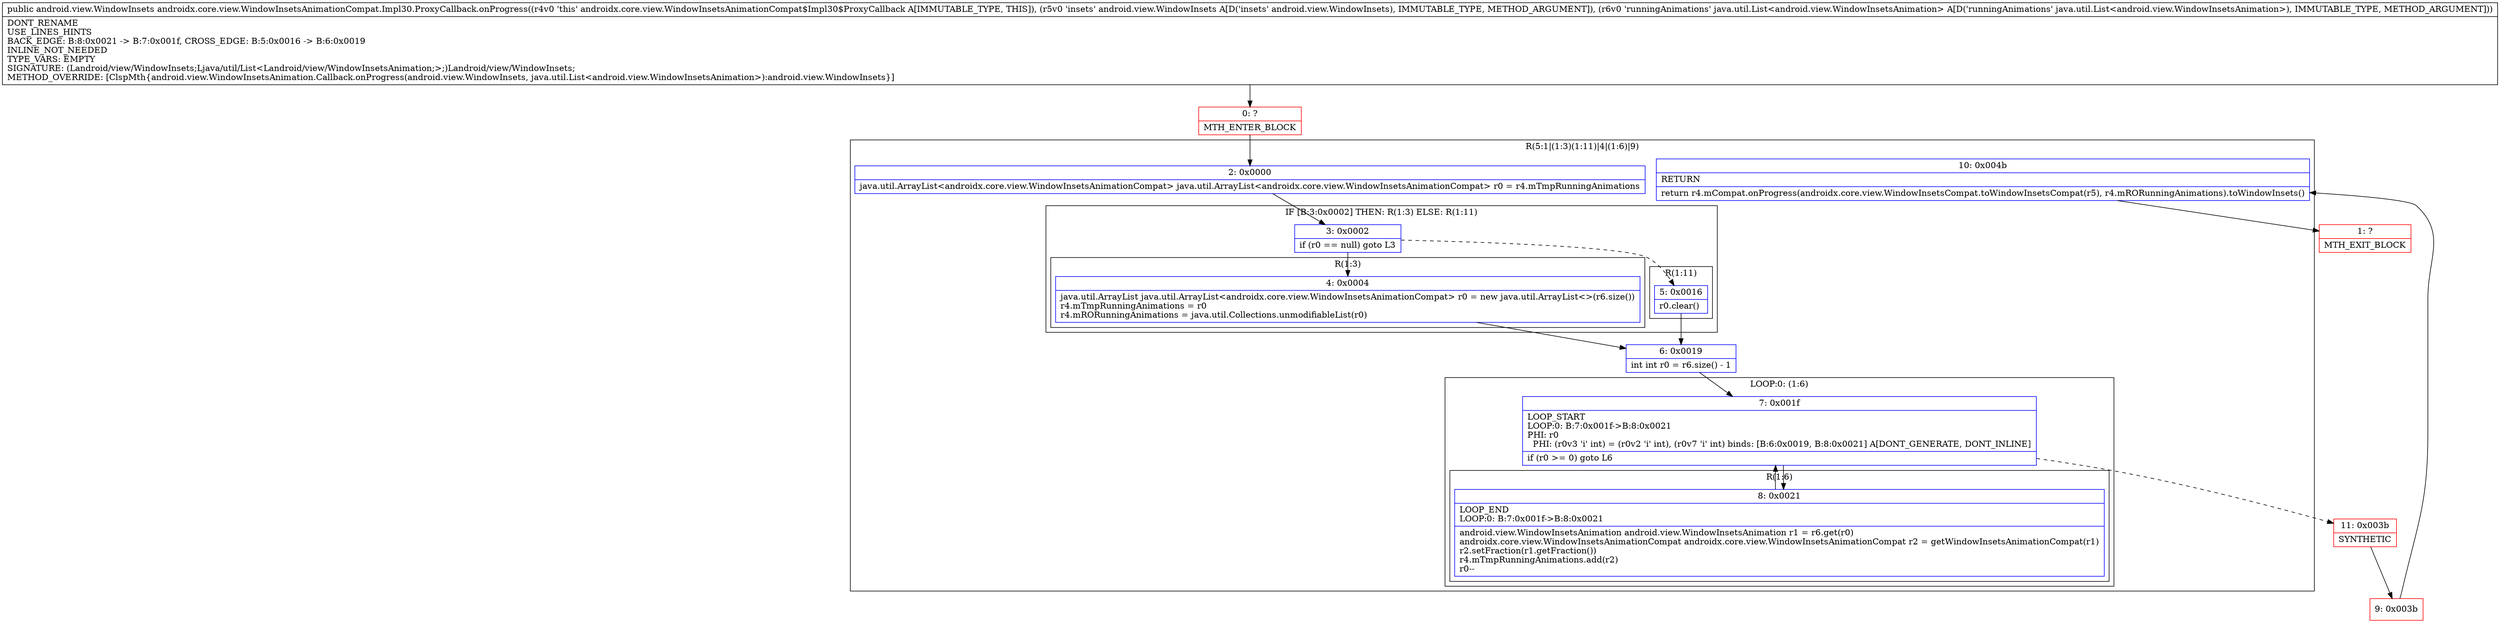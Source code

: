 digraph "CFG forandroidx.core.view.WindowInsetsAnimationCompat.Impl30.ProxyCallback.onProgress(Landroid\/view\/WindowInsets;Ljava\/util\/List;)Landroid\/view\/WindowInsets;" {
subgraph cluster_Region_2046216157 {
label = "R(5:1|(1:3)(1:11)|4|(1:6)|9)";
node [shape=record,color=blue];
Node_2 [shape=record,label="{2\:\ 0x0000|java.util.ArrayList\<androidx.core.view.WindowInsetsAnimationCompat\> java.util.ArrayList\<androidx.core.view.WindowInsetsAnimationCompat\> r0 = r4.mTmpRunningAnimations\l}"];
subgraph cluster_IfRegion_936950444 {
label = "IF [B:3:0x0002] THEN: R(1:3) ELSE: R(1:11)";
node [shape=record,color=blue];
Node_3 [shape=record,label="{3\:\ 0x0002|if (r0 == null) goto L3\l}"];
subgraph cluster_Region_1309527916 {
label = "R(1:3)";
node [shape=record,color=blue];
Node_4 [shape=record,label="{4\:\ 0x0004|java.util.ArrayList java.util.ArrayList\<androidx.core.view.WindowInsetsAnimationCompat\> r0 = new java.util.ArrayList\<\>(r6.size())\lr4.mTmpRunningAnimations = r0\lr4.mRORunningAnimations = java.util.Collections.unmodifiableList(r0)\l}"];
}
subgraph cluster_Region_221830298 {
label = "R(1:11)";
node [shape=record,color=blue];
Node_5 [shape=record,label="{5\:\ 0x0016|r0.clear()\l}"];
}
}
Node_6 [shape=record,label="{6\:\ 0x0019|int int r0 = r6.size() \- 1\l}"];
subgraph cluster_LoopRegion_1945499160 {
label = "LOOP:0: (1:6)";
node [shape=record,color=blue];
Node_7 [shape=record,label="{7\:\ 0x001f|LOOP_START\lLOOP:0: B:7:0x001f\-\>B:8:0x0021\lPHI: r0 \l  PHI: (r0v3 'i' int) = (r0v2 'i' int), (r0v7 'i' int) binds: [B:6:0x0019, B:8:0x0021] A[DONT_GENERATE, DONT_INLINE]\l|if (r0 \>= 0) goto L6\l}"];
subgraph cluster_Region_1014108052 {
label = "R(1:6)";
node [shape=record,color=blue];
Node_8 [shape=record,label="{8\:\ 0x0021|LOOP_END\lLOOP:0: B:7:0x001f\-\>B:8:0x0021\l|android.view.WindowInsetsAnimation android.view.WindowInsetsAnimation r1 = r6.get(r0)\landroidx.core.view.WindowInsetsAnimationCompat androidx.core.view.WindowInsetsAnimationCompat r2 = getWindowInsetsAnimationCompat(r1)\lr2.setFraction(r1.getFraction())\lr4.mTmpRunningAnimations.add(r2)\lr0\-\-\l}"];
}
}
Node_10 [shape=record,label="{10\:\ 0x004b|RETURN\l|return r4.mCompat.onProgress(androidx.core.view.WindowInsetsCompat.toWindowInsetsCompat(r5), r4.mRORunningAnimations).toWindowInsets()\l}"];
}
Node_0 [shape=record,color=red,label="{0\:\ ?|MTH_ENTER_BLOCK\l}"];
Node_11 [shape=record,color=red,label="{11\:\ 0x003b|SYNTHETIC\l}"];
Node_9 [shape=record,color=red,label="{9\:\ 0x003b}"];
Node_1 [shape=record,color=red,label="{1\:\ ?|MTH_EXIT_BLOCK\l}"];
MethodNode[shape=record,label="{public android.view.WindowInsets androidx.core.view.WindowInsetsAnimationCompat.Impl30.ProxyCallback.onProgress((r4v0 'this' androidx.core.view.WindowInsetsAnimationCompat$Impl30$ProxyCallback A[IMMUTABLE_TYPE, THIS]), (r5v0 'insets' android.view.WindowInsets A[D('insets' android.view.WindowInsets), IMMUTABLE_TYPE, METHOD_ARGUMENT]), (r6v0 'runningAnimations' java.util.List\<android.view.WindowInsetsAnimation\> A[D('runningAnimations' java.util.List\<android.view.WindowInsetsAnimation\>), IMMUTABLE_TYPE, METHOD_ARGUMENT]))  | DONT_RENAME\lUSE_LINES_HINTS\lBACK_EDGE: B:8:0x0021 \-\> B:7:0x001f, CROSS_EDGE: B:5:0x0016 \-\> B:6:0x0019\lINLINE_NOT_NEEDED\lTYPE_VARS: EMPTY\lSIGNATURE: (Landroid\/view\/WindowInsets;Ljava\/util\/List\<Landroid\/view\/WindowInsetsAnimation;\>;)Landroid\/view\/WindowInsets;\lMETHOD_OVERRIDE: [ClspMth\{android.view.WindowInsetsAnimation.Callback.onProgress(android.view.WindowInsets, java.util.List\<android.view.WindowInsetsAnimation\>):android.view.WindowInsets\}]\l}"];
MethodNode -> Node_0;Node_2 -> Node_3;
Node_3 -> Node_4;
Node_3 -> Node_5[style=dashed];
Node_4 -> Node_6;
Node_5 -> Node_6;
Node_6 -> Node_7;
Node_7 -> Node_8;
Node_7 -> Node_11[style=dashed];
Node_8 -> Node_7;
Node_10 -> Node_1;
Node_0 -> Node_2;
Node_11 -> Node_9;
Node_9 -> Node_10;
}

